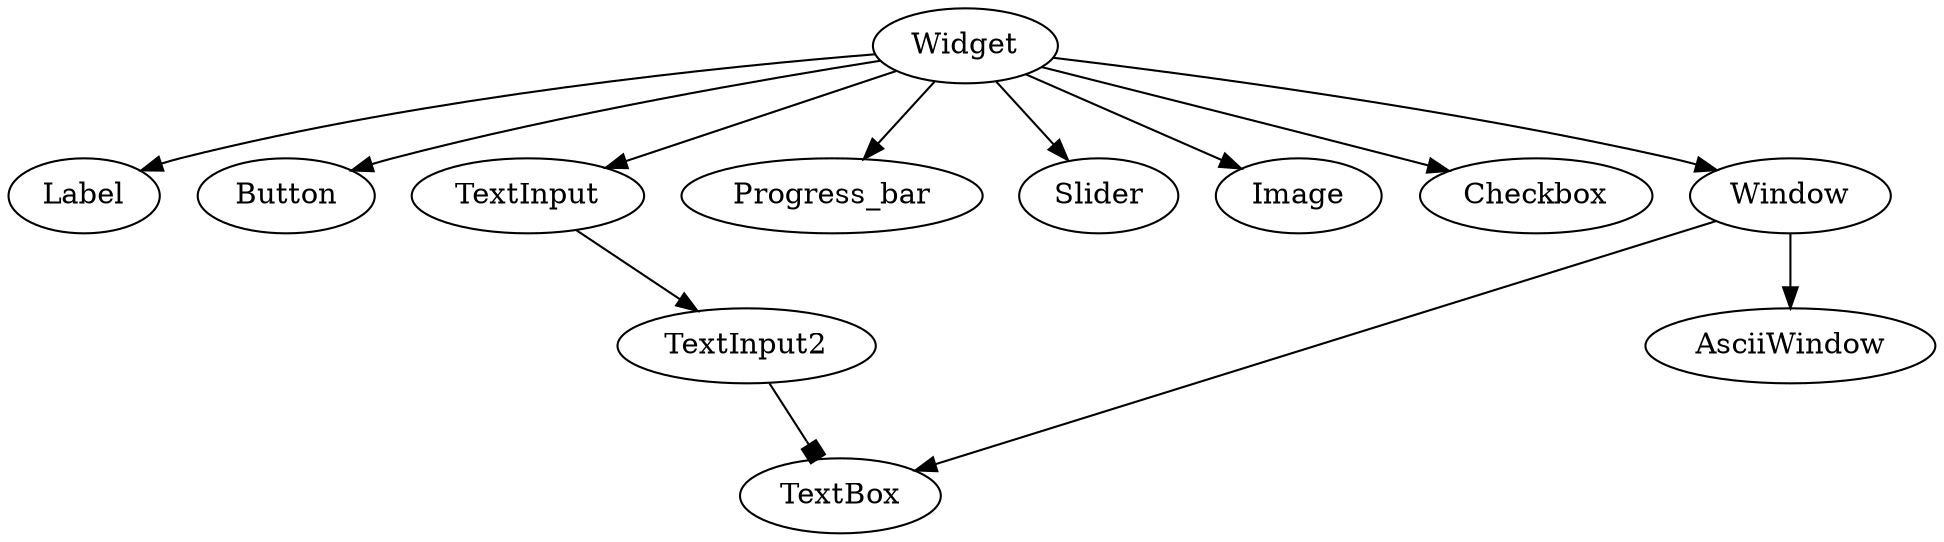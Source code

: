 digraph {
	Widget -> Label;
	Widget -> Button;
	Widget -> TextInput -> TextInput2
	TextInput2 -> TextBox[arrowhead = box];
	Widget -> Progress_bar;
	Widget -> Slider;
	Widget -> Image;
	Widget -> Checkbox;
	Widget -> Window -> AsciiWindow;
	Window -> TextBox;
}
